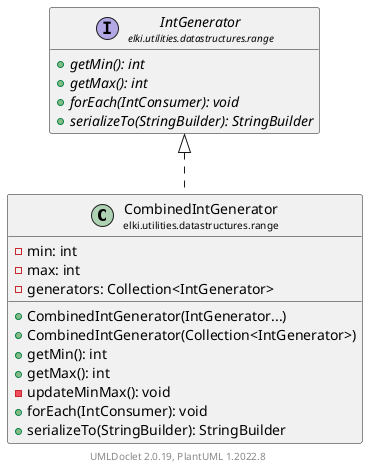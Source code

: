 @startuml
    remove .*\.(Instance|Par|Parameterizer|Factory)$
    set namespaceSeparator none
    hide empty fields
    hide empty methods

    class "<size:14>CombinedIntGenerator\n<size:10>elki.utilities.datastructures.range" as elki.utilities.datastructures.range.CombinedIntGenerator [[CombinedIntGenerator.html]] {
        -min: int
        -max: int
        -generators: Collection<IntGenerator>
        +CombinedIntGenerator(IntGenerator...)
        +CombinedIntGenerator(Collection<IntGenerator>)
        +getMin(): int
        +getMax(): int
        -updateMinMax(): void
        +forEach(IntConsumer): void
        +serializeTo(StringBuilder): StringBuilder
    }

    interface "<size:14>IntGenerator\n<size:10>elki.utilities.datastructures.range" as elki.utilities.datastructures.range.IntGenerator [[IntGenerator.html]] {
        {abstract} +getMin(): int
        {abstract} +getMax(): int
        {abstract} +forEach(IntConsumer): void
        {abstract} +serializeTo(StringBuilder): StringBuilder
    }

    elki.utilities.datastructures.range.IntGenerator <|.. elki.utilities.datastructures.range.CombinedIntGenerator

    center footer UMLDoclet 2.0.19, PlantUML 1.2022.8
@enduml
